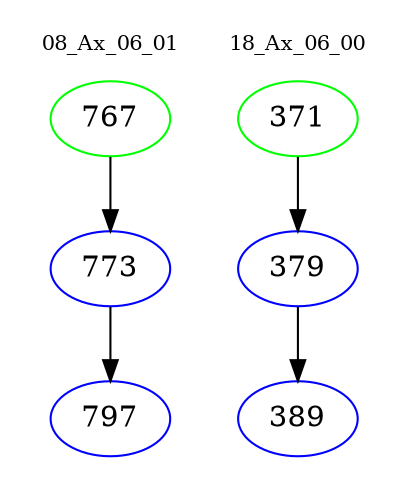 digraph{
subgraph cluster_0 {
color = white
label = "08_Ax_06_01";
fontsize=10;
T0_767 [label="767", color="green"]
T0_767 -> T0_773 [color="black"]
T0_773 [label="773", color="blue"]
T0_773 -> T0_797 [color="black"]
T0_797 [label="797", color="blue"]
}
subgraph cluster_1 {
color = white
label = "18_Ax_06_00";
fontsize=10;
T1_371 [label="371", color="green"]
T1_371 -> T1_379 [color="black"]
T1_379 [label="379", color="blue"]
T1_379 -> T1_389 [color="black"]
T1_389 [label="389", color="blue"]
}
}
